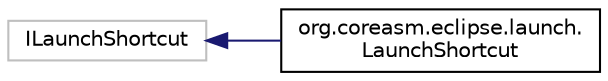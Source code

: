 digraph "Graphical Class Hierarchy"
{
  bgcolor="transparent";
  edge [fontname="Helvetica",fontsize="10",labelfontname="Helvetica",labelfontsize="10"];
  node [fontname="Helvetica",fontsize="10",shape=record];
  rankdir="LR";
  Node1 [label="ILaunchShortcut",height=0.2,width=0.4,color="grey75"];
  Node1 -> Node2 [dir="back",color="midnightblue",fontsize="10",style="solid",fontname="Helvetica"];
  Node2 [label="org.coreasm.eclipse.launch.\lLaunchShortcut",height=0.2,width=0.4,color="black",URL="$classorg_1_1coreasm_1_1eclipse_1_1launch_1_1LaunchShortcut.html",tooltip="This class enables launch shortcuts. "];
}
